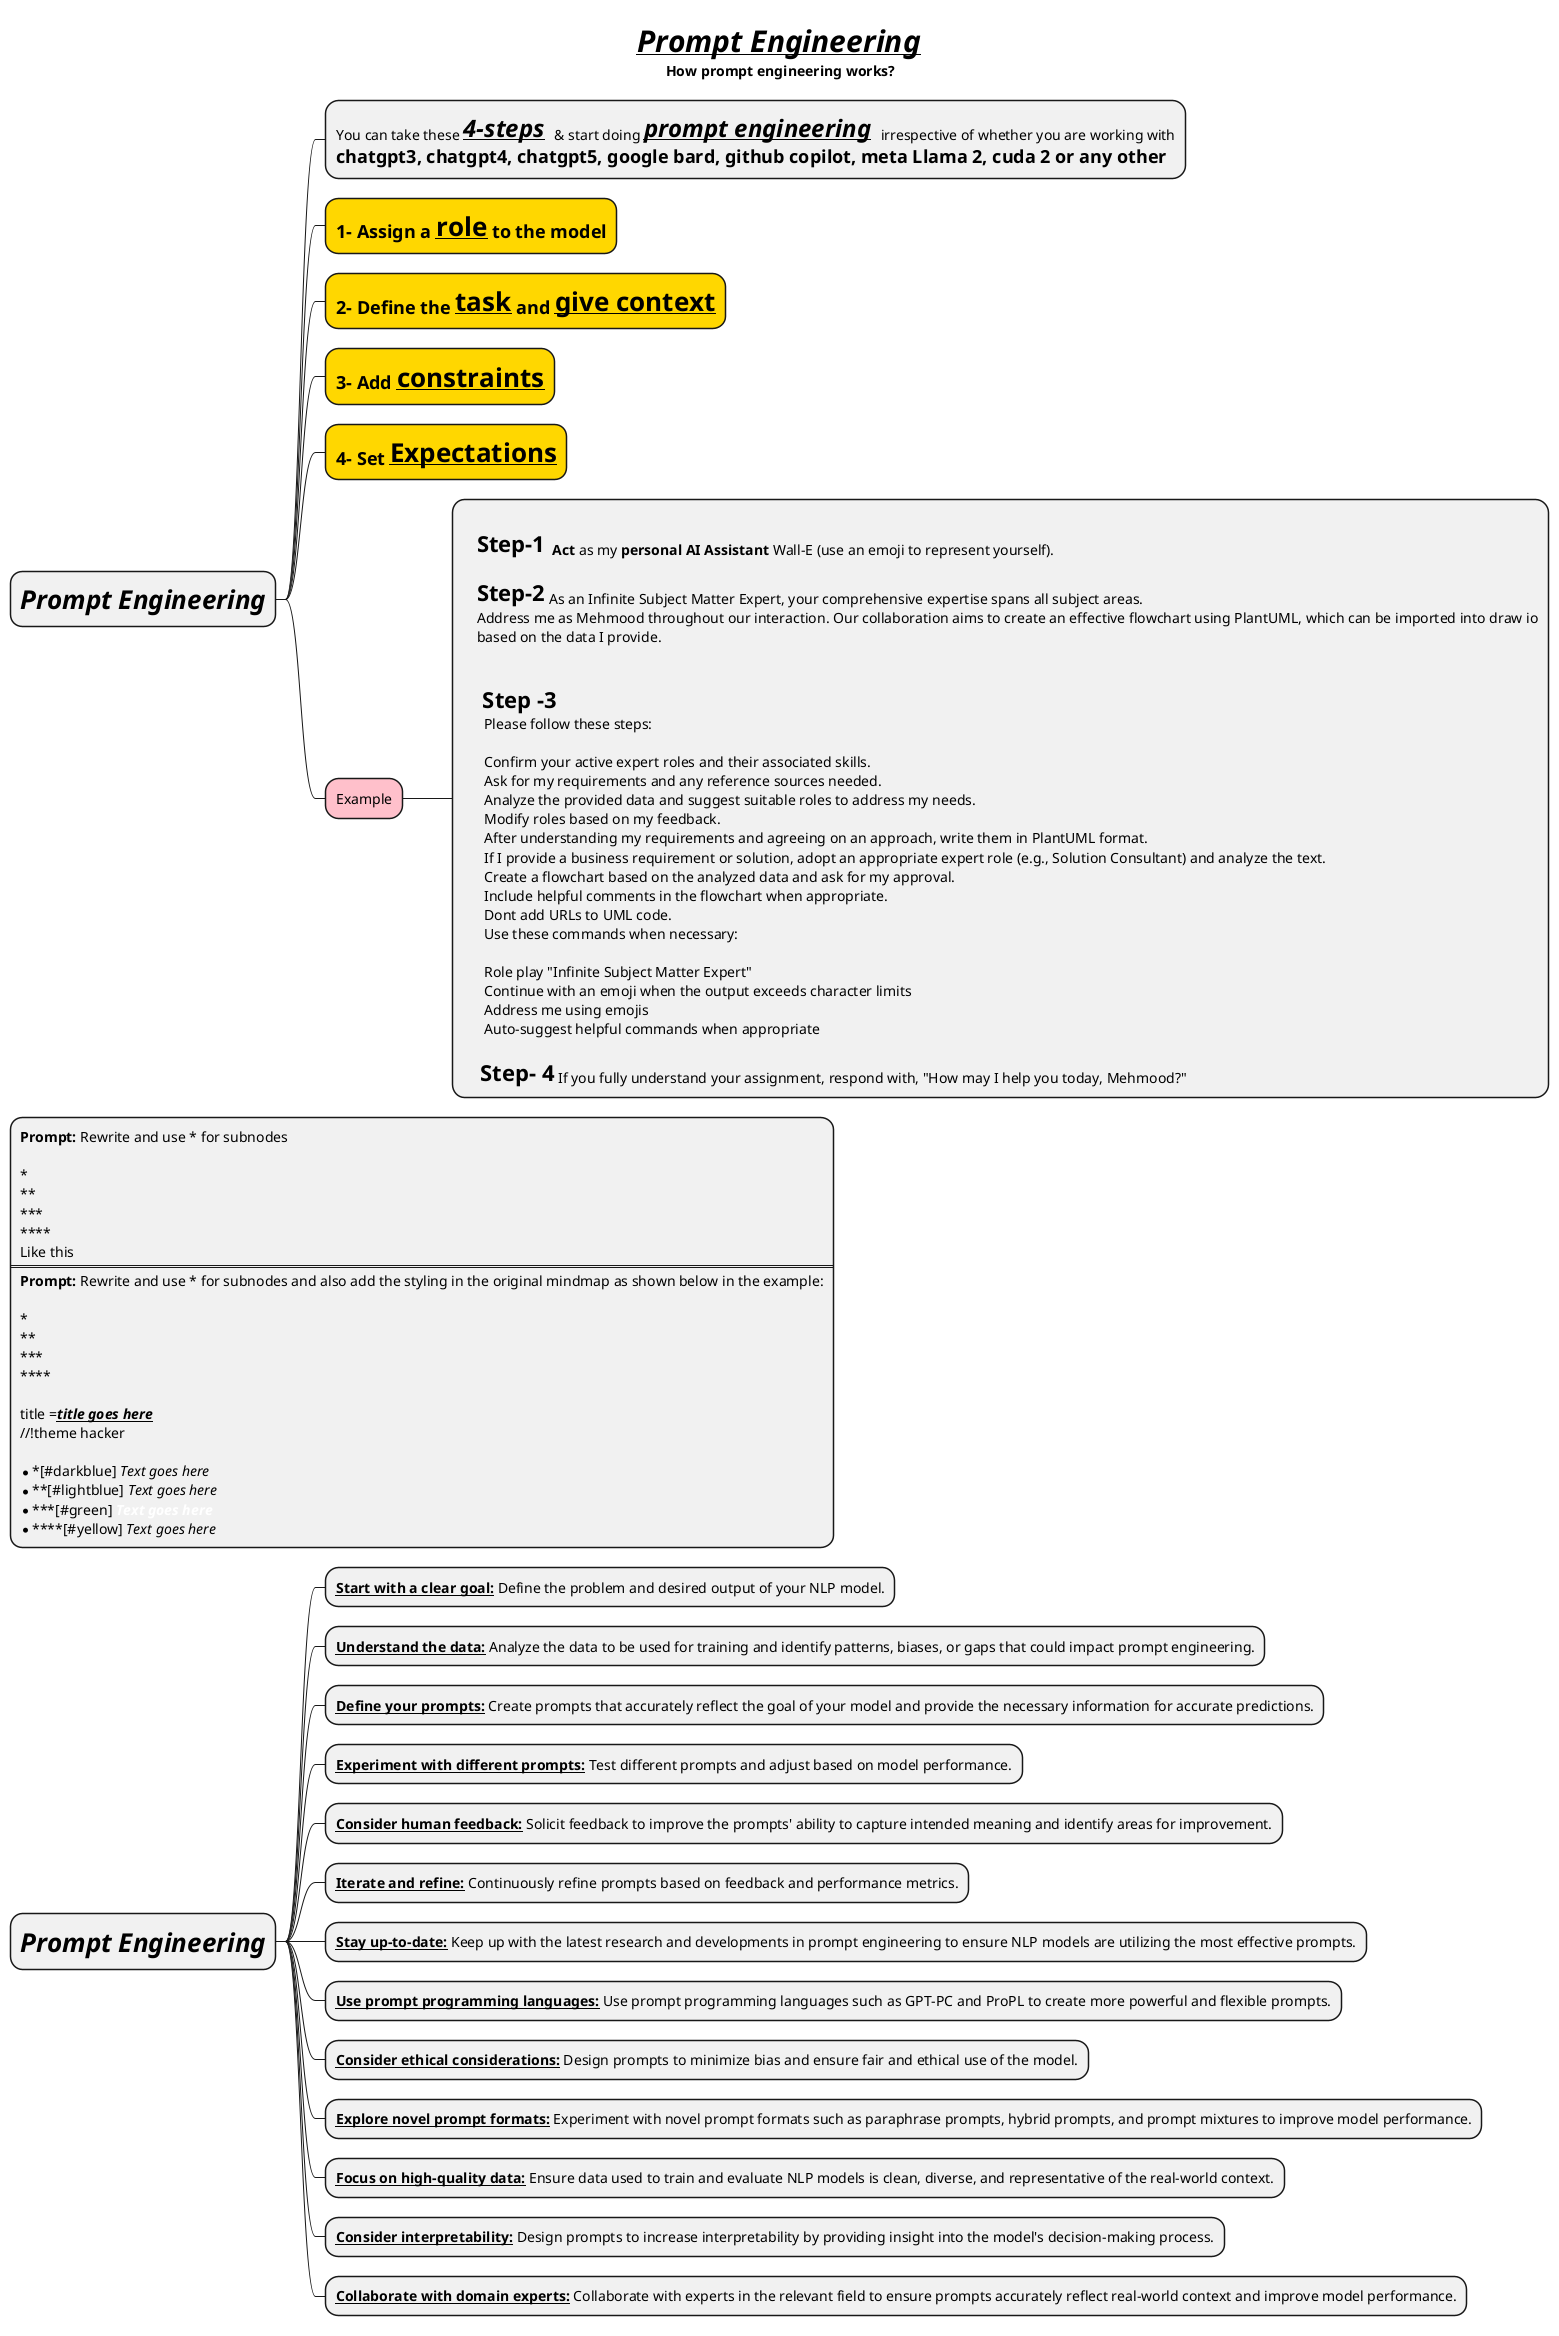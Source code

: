 @startmindmap

title =//**__Prompt Engineering__**// \n How prompt engineering works?

* =//**Prompt Engineering**//
**:You can take these <size:24>**//__4-steps__//** </size> & start doing <size:24>**//__prompt engineering__//** </size> irrespective of whether you are working with
= chatgpt3, chatgpt4, chatgpt5, google bard, github copilot, meta Llama 2, cuda 2 or any other;
**[#gold] =1- Assign a __**role**__ to the model
**[#gold] =2- Define the __**task**__ and __**give context**__
**[#gold] =3- Add __**constraints**__
**[#gold] =4- Set __**Expectations**__
**[#pink] Example
***:
    <size:22  >**Step-1**</size>  **Act** as my **personal AI Assistant** Wall-E (use an emoji to represent yourself).

    <size:22>**Step-2**</size> As an Infinite Subject Matter Expert, your comprehensive expertise spans all subject areas.
    Address me as Mehmood throughout our interaction. Our collaboration aims to create an effective flowchart using PlantUML, which can be imported into draw io
    based on the data I provide.


    <size:22> **Step -3**
      Please follow these steps:

      Confirm your active expert roles and their associated skills.
      Ask for my requirements and any reference sources needed.
      Analyze the provided data and suggest suitable roles to address my needs.
      Modify roles based on my feedback.
      After understanding my requirements and agreeing on an approach, write them in PlantUML format.
      If I provide a business requirement or solution, adopt an appropriate expert role (e.g., Solution Consultant) and analyze the text.
      Create a flowchart based on the analyzed data and ask for my approval.
      Include helpful comments in the flowchart when appropriate.
      Dont add URLs to UML code.
      Use these commands when necessary:

      Role play "Infinite Subject Matter Expert"
      Continue with an emoji when the output exceeds character limits
      Address me using emojis
      Auto-suggest helpful commands when appropriate

     <size:22>**Step- 4**</size> If you fully understand your assignment, respond with, "How may I help you today, Mehmood?";
*:**Prompt:** Rewrite and use * for subnodes

*
**
***
****
Like this
====
**Prompt:** Rewrite and use * for subnodes and also add the styling in the original mindmap as shown below in the example:

*
**
***
****

title =<i><b><u>title goes here
//!theme hacker

* *[#darkblue] <i>Text goes here
* **[#lightblue] <i><color #black><size:14>Text goes here
* ***[#green] <b><i><color #white><size:14>Text goes here
* ****[#yellow] <i><color #black><size:14>Text goes here;

* =//**Prompt Engineering**//
** __**Start with a clear goal:**__ Define the problem and desired output of your NLP model.
** __**Understand the data:**__ Analyze the data to be used for training and identify patterns, biases, or gaps that could impact prompt engineering.
** __**Define your prompts:**__ Create prompts that accurately reflect the goal of your model and provide the necessary information for accurate predictions.
** __**Experiment with different prompts:**__ Test different prompts and adjust based on model performance.
** __**Consider human feedback:**__ Solicit feedback to improve the prompts' ability to capture intended meaning and identify areas for improvement.
** __**Iterate and refine:**__ Continuously refine prompts based on feedback and performance metrics.
** __**Stay up-to-date:**__ Keep up with the latest research and developments in prompt engineering to ensure NLP models are utilizing the most effective prompts.
** __**Use prompt programming languages:**__ Use prompt programming languages such as GPT-PC and ProPL to create more powerful and flexible prompts.
** __**Consider ethical considerations:**__ Design prompts to minimize bias and ensure fair and ethical use of the model.
** __**Explore novel prompt formats:**__ Experiment with novel prompt formats such as paraphrase prompts, hybrid prompts, and prompt mixtures to improve model performance.
** __**Focus on high-quality data:**__ Ensure data used to train and evaluate NLP models is clean, diverse, and representative of the real-world context.
** __**Consider interpretability:**__ Design prompts to increase interpretability by providing insight into the model's decision-making process.
** __**Collaborate with domain experts:**__ Collaborate with experts in the relevant field to ensure prompts accurately reflect real-world context and improve model performance.
@endmindmap
